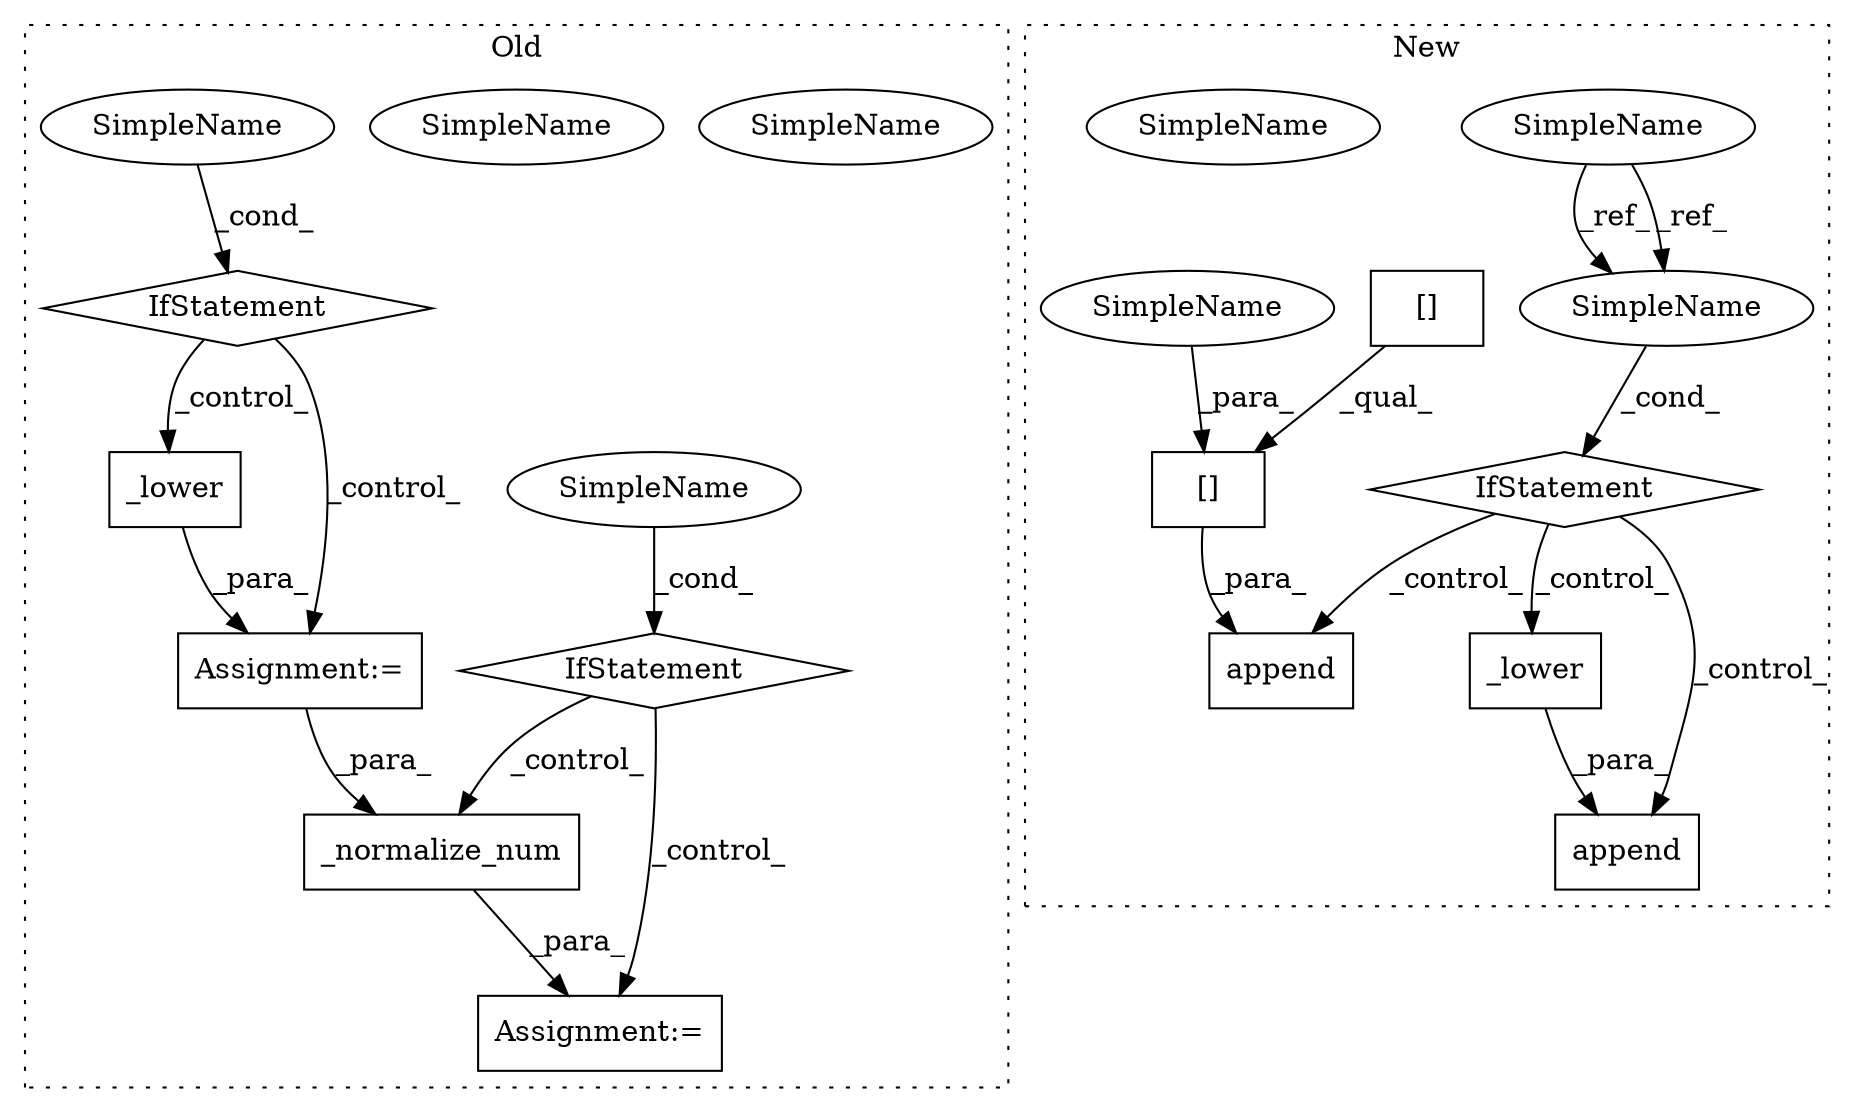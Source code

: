 digraph G {
subgraph cluster0 {
1 [label="_normalize_num" a="32" s="10317,10336" l="15,1" shape="box"];
4 [label="_lower" a="32" s="10254,10265" l="7,1" shape="box"];
9 [label="SimpleName" a="42" s="10226" l="9" shape="ellipse"];
10 [label="IfStatement" a="25" s="10222,10235" l="4,2" shape="diamond"];
11 [label="IfStatement" a="25" s="10286,10298" l="4,2" shape="diamond"];
12 [label="SimpleName" a="42" s="10290" l="8" shape="ellipse"];
14 [label="Assignment:=" a="7" s="10253" l="1" shape="box"];
15 [label="Assignment:=" a="7" s="10316" l="1" shape="box"];
17 [label="SimpleName" a="42" s="10290" l="8" shape="ellipse"];
20 [label="SimpleName" a="42" s="10226" l="9" shape="ellipse"];
label = "Old";
style="dotted";
}
subgraph cluster1 {
2 [label="append" a="32" s="10043,10070" l="7,1" shape="box"];
3 [label="_lower" a="32" s="10050,10069" l="7,1" shape="box"];
5 [label="SimpleName" a="42" s="9641" l="9" shape="ellipse"];
6 [label="[]" a="2" s="10121,10132" l="10,1" shape="box"];
7 [label="SimpleName" a="42" s="10007" l="9" shape="ellipse"];
8 [label="[]" a="2" s="10121,10129" l="7,1" shape="box"];
13 [label="IfStatement" a="25" s="10003,10016" l="4,2" shape="diamond"];
16 [label="append" a="32" s="10114,10133" l="7,1" shape="box"];
18 [label="SimpleName" a="42" s="10007" l="9" shape="ellipse"];
19 [label="SimpleName" a="42" s="10131" l="1" shape="ellipse"];
label = "New";
style="dotted";
}
1 -> 15 [label="_para_"];
3 -> 2 [label="_para_"];
4 -> 14 [label="_para_"];
5 -> 18 [label="_ref_"];
5 -> 18 [label="_ref_"];
6 -> 16 [label="_para_"];
8 -> 6 [label="_qual_"];
10 -> 4 [label="_control_"];
10 -> 14 [label="_control_"];
11 -> 1 [label="_control_"];
11 -> 15 [label="_control_"];
13 -> 3 [label="_control_"];
13 -> 2 [label="_control_"];
13 -> 16 [label="_control_"];
14 -> 1 [label="_para_"];
17 -> 11 [label="_cond_"];
18 -> 13 [label="_cond_"];
19 -> 6 [label="_para_"];
20 -> 10 [label="_cond_"];
}